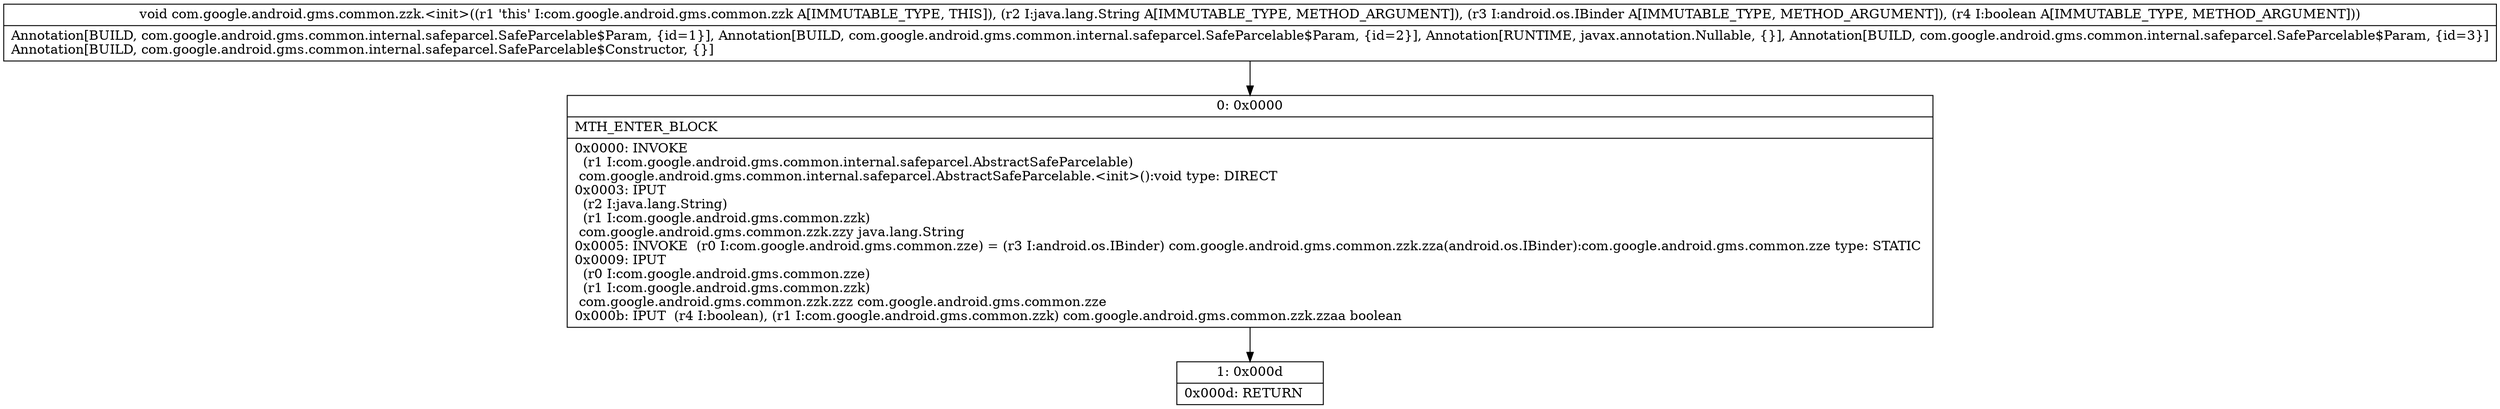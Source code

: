 digraph "CFG forcom.google.android.gms.common.zzk.\<init\>(Ljava\/lang\/String;Landroid\/os\/IBinder;Z)V" {
Node_0 [shape=record,label="{0\:\ 0x0000|MTH_ENTER_BLOCK\l|0x0000: INVOKE  \l  (r1 I:com.google.android.gms.common.internal.safeparcel.AbstractSafeParcelable)\l com.google.android.gms.common.internal.safeparcel.AbstractSafeParcelable.\<init\>():void type: DIRECT \l0x0003: IPUT  \l  (r2 I:java.lang.String)\l  (r1 I:com.google.android.gms.common.zzk)\l com.google.android.gms.common.zzk.zzy java.lang.String \l0x0005: INVOKE  (r0 I:com.google.android.gms.common.zze) = (r3 I:android.os.IBinder) com.google.android.gms.common.zzk.zza(android.os.IBinder):com.google.android.gms.common.zze type: STATIC \l0x0009: IPUT  \l  (r0 I:com.google.android.gms.common.zze)\l  (r1 I:com.google.android.gms.common.zzk)\l com.google.android.gms.common.zzk.zzz com.google.android.gms.common.zze \l0x000b: IPUT  (r4 I:boolean), (r1 I:com.google.android.gms.common.zzk) com.google.android.gms.common.zzk.zzaa boolean \l}"];
Node_1 [shape=record,label="{1\:\ 0x000d|0x000d: RETURN   \l}"];
MethodNode[shape=record,label="{void com.google.android.gms.common.zzk.\<init\>((r1 'this' I:com.google.android.gms.common.zzk A[IMMUTABLE_TYPE, THIS]), (r2 I:java.lang.String A[IMMUTABLE_TYPE, METHOD_ARGUMENT]), (r3 I:android.os.IBinder A[IMMUTABLE_TYPE, METHOD_ARGUMENT]), (r4 I:boolean A[IMMUTABLE_TYPE, METHOD_ARGUMENT]))  | Annotation[BUILD, com.google.android.gms.common.internal.safeparcel.SafeParcelable$Param, \{id=1\}], Annotation[BUILD, com.google.android.gms.common.internal.safeparcel.SafeParcelable$Param, \{id=2\}], Annotation[RUNTIME, javax.annotation.Nullable, \{\}], Annotation[BUILD, com.google.android.gms.common.internal.safeparcel.SafeParcelable$Param, \{id=3\}]\lAnnotation[BUILD, com.google.android.gms.common.internal.safeparcel.SafeParcelable$Constructor, \{\}]\l}"];
MethodNode -> Node_0;
Node_0 -> Node_1;
}


